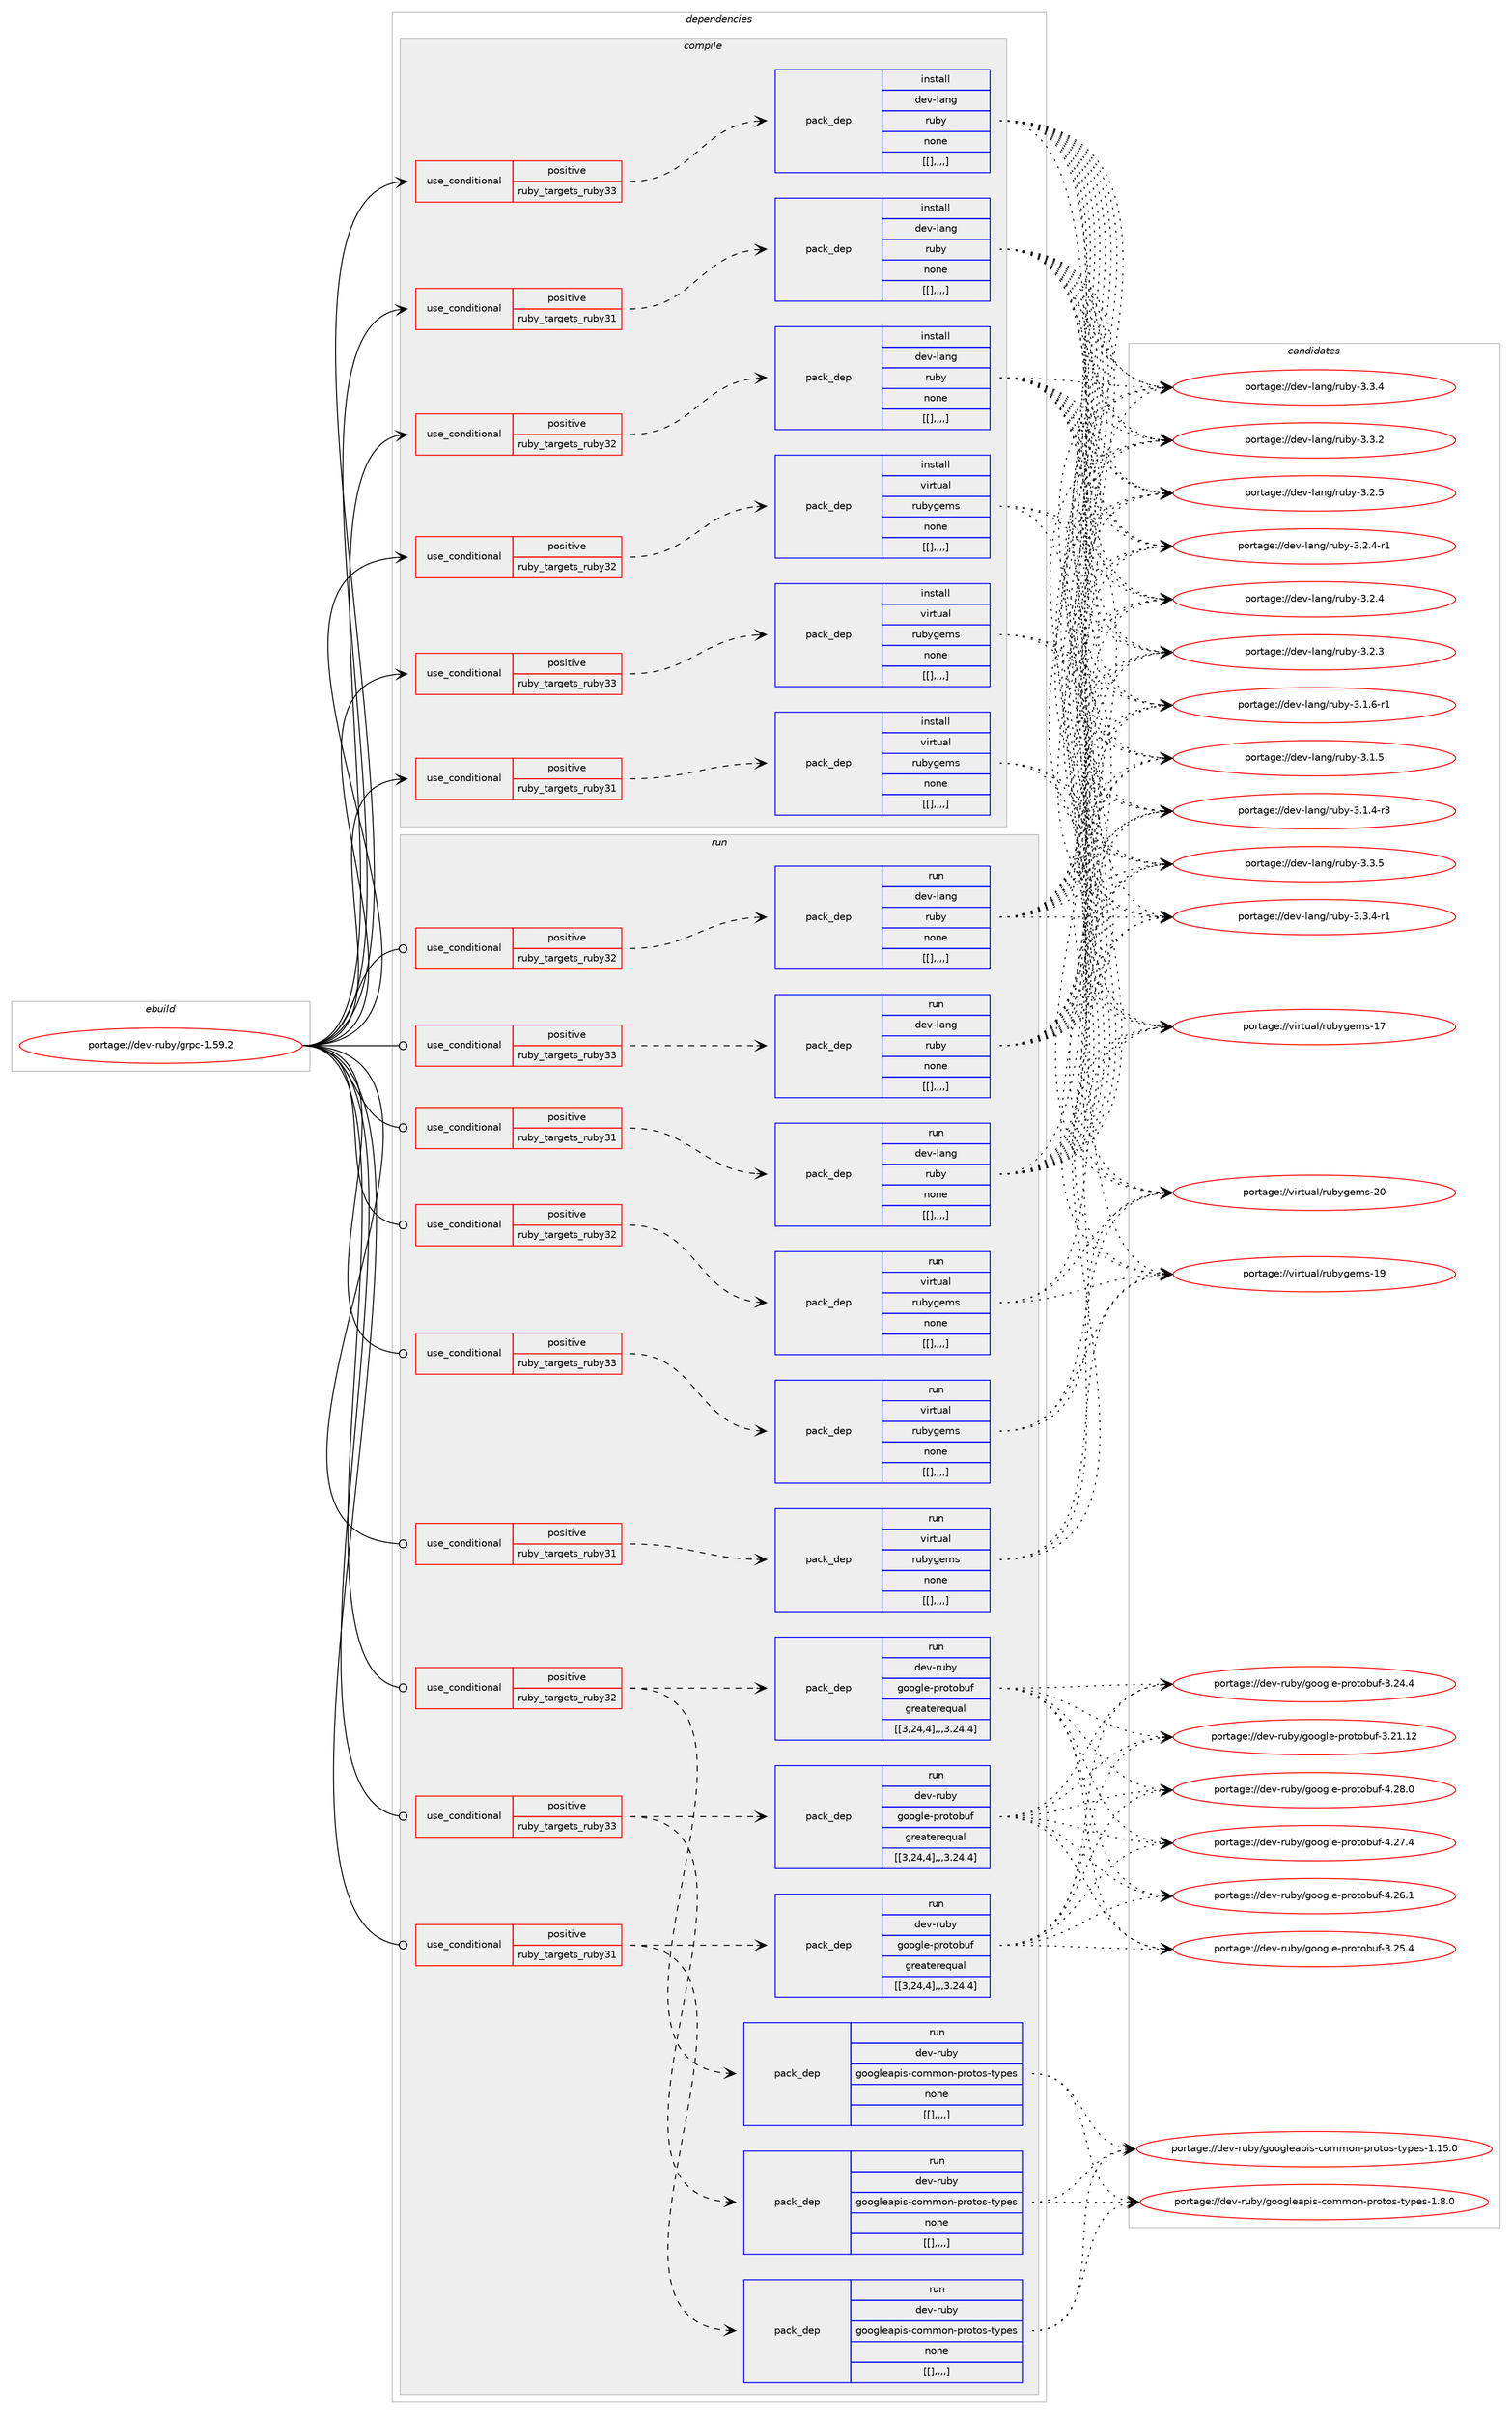 digraph prolog {

# *************
# Graph options
# *************

newrank=true;
concentrate=true;
compound=true;
graph [rankdir=LR,fontname=Helvetica,fontsize=10,ranksep=1.5];#, ranksep=2.5, nodesep=0.2];
edge  [arrowhead=vee];
node  [fontname=Helvetica,fontsize=10];

# **********
# The ebuild
# **********

subgraph cluster_leftcol {
color=gray;
label=<<i>ebuild</i>>;
id [label="portage://dev-ruby/grpc-1.59.2", color=red, width=4, href="../dev-ruby/grpc-1.59.2.svg"];
}

# ****************
# The dependencies
# ****************

subgraph cluster_midcol {
color=gray;
label=<<i>dependencies</i>>;
subgraph cluster_compile {
fillcolor="#eeeeee";
style=filled;
label=<<i>compile</i>>;
subgraph cond49666 {
dependency187844 [label=<<TABLE BORDER="0" CELLBORDER="1" CELLSPACING="0" CELLPADDING="4"><TR><TD ROWSPAN="3" CELLPADDING="10">use_conditional</TD></TR><TR><TD>positive</TD></TR><TR><TD>ruby_targets_ruby31</TD></TR></TABLE>>, shape=none, color=red];
subgraph pack136856 {
dependency187845 [label=<<TABLE BORDER="0" CELLBORDER="1" CELLSPACING="0" CELLPADDING="4" WIDTH="220"><TR><TD ROWSPAN="6" CELLPADDING="30">pack_dep</TD></TR><TR><TD WIDTH="110">install</TD></TR><TR><TD>dev-lang</TD></TR><TR><TD>ruby</TD></TR><TR><TD>none</TD></TR><TR><TD>[[],,,,]</TD></TR></TABLE>>, shape=none, color=blue];
}
dependency187844:e -> dependency187845:w [weight=20,style="dashed",arrowhead="vee"];
}
id:e -> dependency187844:w [weight=20,style="solid",arrowhead="vee"];
subgraph cond49667 {
dependency187846 [label=<<TABLE BORDER="0" CELLBORDER="1" CELLSPACING="0" CELLPADDING="4"><TR><TD ROWSPAN="3" CELLPADDING="10">use_conditional</TD></TR><TR><TD>positive</TD></TR><TR><TD>ruby_targets_ruby31</TD></TR></TABLE>>, shape=none, color=red];
subgraph pack136857 {
dependency187847 [label=<<TABLE BORDER="0" CELLBORDER="1" CELLSPACING="0" CELLPADDING="4" WIDTH="220"><TR><TD ROWSPAN="6" CELLPADDING="30">pack_dep</TD></TR><TR><TD WIDTH="110">install</TD></TR><TR><TD>virtual</TD></TR><TR><TD>rubygems</TD></TR><TR><TD>none</TD></TR><TR><TD>[[],,,,]</TD></TR></TABLE>>, shape=none, color=blue];
}
dependency187846:e -> dependency187847:w [weight=20,style="dashed",arrowhead="vee"];
}
id:e -> dependency187846:w [weight=20,style="solid",arrowhead="vee"];
subgraph cond49668 {
dependency187848 [label=<<TABLE BORDER="0" CELLBORDER="1" CELLSPACING="0" CELLPADDING="4"><TR><TD ROWSPAN="3" CELLPADDING="10">use_conditional</TD></TR><TR><TD>positive</TD></TR><TR><TD>ruby_targets_ruby32</TD></TR></TABLE>>, shape=none, color=red];
subgraph pack136858 {
dependency187849 [label=<<TABLE BORDER="0" CELLBORDER="1" CELLSPACING="0" CELLPADDING="4" WIDTH="220"><TR><TD ROWSPAN="6" CELLPADDING="30">pack_dep</TD></TR><TR><TD WIDTH="110">install</TD></TR><TR><TD>dev-lang</TD></TR><TR><TD>ruby</TD></TR><TR><TD>none</TD></TR><TR><TD>[[],,,,]</TD></TR></TABLE>>, shape=none, color=blue];
}
dependency187848:e -> dependency187849:w [weight=20,style="dashed",arrowhead="vee"];
}
id:e -> dependency187848:w [weight=20,style="solid",arrowhead="vee"];
subgraph cond49669 {
dependency187850 [label=<<TABLE BORDER="0" CELLBORDER="1" CELLSPACING="0" CELLPADDING="4"><TR><TD ROWSPAN="3" CELLPADDING="10">use_conditional</TD></TR><TR><TD>positive</TD></TR><TR><TD>ruby_targets_ruby32</TD></TR></TABLE>>, shape=none, color=red];
subgraph pack136859 {
dependency187851 [label=<<TABLE BORDER="0" CELLBORDER="1" CELLSPACING="0" CELLPADDING="4" WIDTH="220"><TR><TD ROWSPAN="6" CELLPADDING="30">pack_dep</TD></TR><TR><TD WIDTH="110">install</TD></TR><TR><TD>virtual</TD></TR><TR><TD>rubygems</TD></TR><TR><TD>none</TD></TR><TR><TD>[[],,,,]</TD></TR></TABLE>>, shape=none, color=blue];
}
dependency187850:e -> dependency187851:w [weight=20,style="dashed",arrowhead="vee"];
}
id:e -> dependency187850:w [weight=20,style="solid",arrowhead="vee"];
subgraph cond49670 {
dependency187852 [label=<<TABLE BORDER="0" CELLBORDER="1" CELLSPACING="0" CELLPADDING="4"><TR><TD ROWSPAN="3" CELLPADDING="10">use_conditional</TD></TR><TR><TD>positive</TD></TR><TR><TD>ruby_targets_ruby33</TD></TR></TABLE>>, shape=none, color=red];
subgraph pack136860 {
dependency187853 [label=<<TABLE BORDER="0" CELLBORDER="1" CELLSPACING="0" CELLPADDING="4" WIDTH="220"><TR><TD ROWSPAN="6" CELLPADDING="30">pack_dep</TD></TR><TR><TD WIDTH="110">install</TD></TR><TR><TD>dev-lang</TD></TR><TR><TD>ruby</TD></TR><TR><TD>none</TD></TR><TR><TD>[[],,,,]</TD></TR></TABLE>>, shape=none, color=blue];
}
dependency187852:e -> dependency187853:w [weight=20,style="dashed",arrowhead="vee"];
}
id:e -> dependency187852:w [weight=20,style="solid",arrowhead="vee"];
subgraph cond49671 {
dependency187854 [label=<<TABLE BORDER="0" CELLBORDER="1" CELLSPACING="0" CELLPADDING="4"><TR><TD ROWSPAN="3" CELLPADDING="10">use_conditional</TD></TR><TR><TD>positive</TD></TR><TR><TD>ruby_targets_ruby33</TD></TR></TABLE>>, shape=none, color=red];
subgraph pack136861 {
dependency187855 [label=<<TABLE BORDER="0" CELLBORDER="1" CELLSPACING="0" CELLPADDING="4" WIDTH="220"><TR><TD ROWSPAN="6" CELLPADDING="30">pack_dep</TD></TR><TR><TD WIDTH="110">install</TD></TR><TR><TD>virtual</TD></TR><TR><TD>rubygems</TD></TR><TR><TD>none</TD></TR><TR><TD>[[],,,,]</TD></TR></TABLE>>, shape=none, color=blue];
}
dependency187854:e -> dependency187855:w [weight=20,style="dashed",arrowhead="vee"];
}
id:e -> dependency187854:w [weight=20,style="solid",arrowhead="vee"];
}
subgraph cluster_compileandrun {
fillcolor="#eeeeee";
style=filled;
label=<<i>compile and run</i>>;
}
subgraph cluster_run {
fillcolor="#eeeeee";
style=filled;
label=<<i>run</i>>;
subgraph cond49672 {
dependency187856 [label=<<TABLE BORDER="0" CELLBORDER="1" CELLSPACING="0" CELLPADDING="4"><TR><TD ROWSPAN="3" CELLPADDING="10">use_conditional</TD></TR><TR><TD>positive</TD></TR><TR><TD>ruby_targets_ruby31</TD></TR></TABLE>>, shape=none, color=red];
subgraph pack136862 {
dependency187857 [label=<<TABLE BORDER="0" CELLBORDER="1" CELLSPACING="0" CELLPADDING="4" WIDTH="220"><TR><TD ROWSPAN="6" CELLPADDING="30">pack_dep</TD></TR><TR><TD WIDTH="110">run</TD></TR><TR><TD>dev-lang</TD></TR><TR><TD>ruby</TD></TR><TR><TD>none</TD></TR><TR><TD>[[],,,,]</TD></TR></TABLE>>, shape=none, color=blue];
}
dependency187856:e -> dependency187857:w [weight=20,style="dashed",arrowhead="vee"];
}
id:e -> dependency187856:w [weight=20,style="solid",arrowhead="odot"];
subgraph cond49673 {
dependency187858 [label=<<TABLE BORDER="0" CELLBORDER="1" CELLSPACING="0" CELLPADDING="4"><TR><TD ROWSPAN="3" CELLPADDING="10">use_conditional</TD></TR><TR><TD>positive</TD></TR><TR><TD>ruby_targets_ruby31</TD></TR></TABLE>>, shape=none, color=red];
subgraph pack136863 {
dependency187859 [label=<<TABLE BORDER="0" CELLBORDER="1" CELLSPACING="0" CELLPADDING="4" WIDTH="220"><TR><TD ROWSPAN="6" CELLPADDING="30">pack_dep</TD></TR><TR><TD WIDTH="110">run</TD></TR><TR><TD>dev-ruby</TD></TR><TR><TD>googleapis-common-protos-types</TD></TR><TR><TD>none</TD></TR><TR><TD>[[],,,,]</TD></TR></TABLE>>, shape=none, color=blue];
}
dependency187858:e -> dependency187859:w [weight=20,style="dashed",arrowhead="vee"];
subgraph pack136864 {
dependency187860 [label=<<TABLE BORDER="0" CELLBORDER="1" CELLSPACING="0" CELLPADDING="4" WIDTH="220"><TR><TD ROWSPAN="6" CELLPADDING="30">pack_dep</TD></TR><TR><TD WIDTH="110">run</TD></TR><TR><TD>dev-ruby</TD></TR><TR><TD>google-protobuf</TD></TR><TR><TD>greaterequal</TD></TR><TR><TD>[[3,24,4],,,3.24.4]</TD></TR></TABLE>>, shape=none, color=blue];
}
dependency187858:e -> dependency187860:w [weight=20,style="dashed",arrowhead="vee"];
}
id:e -> dependency187858:w [weight=20,style="solid",arrowhead="odot"];
subgraph cond49674 {
dependency187861 [label=<<TABLE BORDER="0" CELLBORDER="1" CELLSPACING="0" CELLPADDING="4"><TR><TD ROWSPAN="3" CELLPADDING="10">use_conditional</TD></TR><TR><TD>positive</TD></TR><TR><TD>ruby_targets_ruby31</TD></TR></TABLE>>, shape=none, color=red];
subgraph pack136865 {
dependency187862 [label=<<TABLE BORDER="0" CELLBORDER="1" CELLSPACING="0" CELLPADDING="4" WIDTH="220"><TR><TD ROWSPAN="6" CELLPADDING="30">pack_dep</TD></TR><TR><TD WIDTH="110">run</TD></TR><TR><TD>virtual</TD></TR><TR><TD>rubygems</TD></TR><TR><TD>none</TD></TR><TR><TD>[[],,,,]</TD></TR></TABLE>>, shape=none, color=blue];
}
dependency187861:e -> dependency187862:w [weight=20,style="dashed",arrowhead="vee"];
}
id:e -> dependency187861:w [weight=20,style="solid",arrowhead="odot"];
subgraph cond49675 {
dependency187863 [label=<<TABLE BORDER="0" CELLBORDER="1" CELLSPACING="0" CELLPADDING="4"><TR><TD ROWSPAN="3" CELLPADDING="10">use_conditional</TD></TR><TR><TD>positive</TD></TR><TR><TD>ruby_targets_ruby32</TD></TR></TABLE>>, shape=none, color=red];
subgraph pack136866 {
dependency187864 [label=<<TABLE BORDER="0" CELLBORDER="1" CELLSPACING="0" CELLPADDING="4" WIDTH="220"><TR><TD ROWSPAN="6" CELLPADDING="30">pack_dep</TD></TR><TR><TD WIDTH="110">run</TD></TR><TR><TD>dev-lang</TD></TR><TR><TD>ruby</TD></TR><TR><TD>none</TD></TR><TR><TD>[[],,,,]</TD></TR></TABLE>>, shape=none, color=blue];
}
dependency187863:e -> dependency187864:w [weight=20,style="dashed",arrowhead="vee"];
}
id:e -> dependency187863:w [weight=20,style="solid",arrowhead="odot"];
subgraph cond49676 {
dependency187865 [label=<<TABLE BORDER="0" CELLBORDER="1" CELLSPACING="0" CELLPADDING="4"><TR><TD ROWSPAN="3" CELLPADDING="10">use_conditional</TD></TR><TR><TD>positive</TD></TR><TR><TD>ruby_targets_ruby32</TD></TR></TABLE>>, shape=none, color=red];
subgraph pack136867 {
dependency187866 [label=<<TABLE BORDER="0" CELLBORDER="1" CELLSPACING="0" CELLPADDING="4" WIDTH="220"><TR><TD ROWSPAN="6" CELLPADDING="30">pack_dep</TD></TR><TR><TD WIDTH="110">run</TD></TR><TR><TD>dev-ruby</TD></TR><TR><TD>googleapis-common-protos-types</TD></TR><TR><TD>none</TD></TR><TR><TD>[[],,,,]</TD></TR></TABLE>>, shape=none, color=blue];
}
dependency187865:e -> dependency187866:w [weight=20,style="dashed",arrowhead="vee"];
subgraph pack136868 {
dependency187867 [label=<<TABLE BORDER="0" CELLBORDER="1" CELLSPACING="0" CELLPADDING="4" WIDTH="220"><TR><TD ROWSPAN="6" CELLPADDING="30">pack_dep</TD></TR><TR><TD WIDTH="110">run</TD></TR><TR><TD>dev-ruby</TD></TR><TR><TD>google-protobuf</TD></TR><TR><TD>greaterequal</TD></TR><TR><TD>[[3,24,4],,,3.24.4]</TD></TR></TABLE>>, shape=none, color=blue];
}
dependency187865:e -> dependency187867:w [weight=20,style="dashed",arrowhead="vee"];
}
id:e -> dependency187865:w [weight=20,style="solid",arrowhead="odot"];
subgraph cond49677 {
dependency187868 [label=<<TABLE BORDER="0" CELLBORDER="1" CELLSPACING="0" CELLPADDING="4"><TR><TD ROWSPAN="3" CELLPADDING="10">use_conditional</TD></TR><TR><TD>positive</TD></TR><TR><TD>ruby_targets_ruby32</TD></TR></TABLE>>, shape=none, color=red];
subgraph pack136869 {
dependency187869 [label=<<TABLE BORDER="0" CELLBORDER="1" CELLSPACING="0" CELLPADDING="4" WIDTH="220"><TR><TD ROWSPAN="6" CELLPADDING="30">pack_dep</TD></TR><TR><TD WIDTH="110">run</TD></TR><TR><TD>virtual</TD></TR><TR><TD>rubygems</TD></TR><TR><TD>none</TD></TR><TR><TD>[[],,,,]</TD></TR></TABLE>>, shape=none, color=blue];
}
dependency187868:e -> dependency187869:w [weight=20,style="dashed",arrowhead="vee"];
}
id:e -> dependency187868:w [weight=20,style="solid",arrowhead="odot"];
subgraph cond49678 {
dependency187870 [label=<<TABLE BORDER="0" CELLBORDER="1" CELLSPACING="0" CELLPADDING="4"><TR><TD ROWSPAN="3" CELLPADDING="10">use_conditional</TD></TR><TR><TD>positive</TD></TR><TR><TD>ruby_targets_ruby33</TD></TR></TABLE>>, shape=none, color=red];
subgraph pack136870 {
dependency187871 [label=<<TABLE BORDER="0" CELLBORDER="1" CELLSPACING="0" CELLPADDING="4" WIDTH="220"><TR><TD ROWSPAN="6" CELLPADDING="30">pack_dep</TD></TR><TR><TD WIDTH="110">run</TD></TR><TR><TD>dev-lang</TD></TR><TR><TD>ruby</TD></TR><TR><TD>none</TD></TR><TR><TD>[[],,,,]</TD></TR></TABLE>>, shape=none, color=blue];
}
dependency187870:e -> dependency187871:w [weight=20,style="dashed",arrowhead="vee"];
}
id:e -> dependency187870:w [weight=20,style="solid",arrowhead="odot"];
subgraph cond49679 {
dependency187872 [label=<<TABLE BORDER="0" CELLBORDER="1" CELLSPACING="0" CELLPADDING="4"><TR><TD ROWSPAN="3" CELLPADDING="10">use_conditional</TD></TR><TR><TD>positive</TD></TR><TR><TD>ruby_targets_ruby33</TD></TR></TABLE>>, shape=none, color=red];
subgraph pack136871 {
dependency187873 [label=<<TABLE BORDER="0" CELLBORDER="1" CELLSPACING="0" CELLPADDING="4" WIDTH="220"><TR><TD ROWSPAN="6" CELLPADDING="30">pack_dep</TD></TR><TR><TD WIDTH="110">run</TD></TR><TR><TD>dev-ruby</TD></TR><TR><TD>googleapis-common-protos-types</TD></TR><TR><TD>none</TD></TR><TR><TD>[[],,,,]</TD></TR></TABLE>>, shape=none, color=blue];
}
dependency187872:e -> dependency187873:w [weight=20,style="dashed",arrowhead="vee"];
subgraph pack136872 {
dependency187874 [label=<<TABLE BORDER="0" CELLBORDER="1" CELLSPACING="0" CELLPADDING="4" WIDTH="220"><TR><TD ROWSPAN="6" CELLPADDING="30">pack_dep</TD></TR><TR><TD WIDTH="110">run</TD></TR><TR><TD>dev-ruby</TD></TR><TR><TD>google-protobuf</TD></TR><TR><TD>greaterequal</TD></TR><TR><TD>[[3,24,4],,,3.24.4]</TD></TR></TABLE>>, shape=none, color=blue];
}
dependency187872:e -> dependency187874:w [weight=20,style="dashed",arrowhead="vee"];
}
id:e -> dependency187872:w [weight=20,style="solid",arrowhead="odot"];
subgraph cond49680 {
dependency187875 [label=<<TABLE BORDER="0" CELLBORDER="1" CELLSPACING="0" CELLPADDING="4"><TR><TD ROWSPAN="3" CELLPADDING="10">use_conditional</TD></TR><TR><TD>positive</TD></TR><TR><TD>ruby_targets_ruby33</TD></TR></TABLE>>, shape=none, color=red];
subgraph pack136873 {
dependency187876 [label=<<TABLE BORDER="0" CELLBORDER="1" CELLSPACING="0" CELLPADDING="4" WIDTH="220"><TR><TD ROWSPAN="6" CELLPADDING="30">pack_dep</TD></TR><TR><TD WIDTH="110">run</TD></TR><TR><TD>virtual</TD></TR><TR><TD>rubygems</TD></TR><TR><TD>none</TD></TR><TR><TD>[[],,,,]</TD></TR></TABLE>>, shape=none, color=blue];
}
dependency187875:e -> dependency187876:w [weight=20,style="dashed",arrowhead="vee"];
}
id:e -> dependency187875:w [weight=20,style="solid",arrowhead="odot"];
}
}

# **************
# The candidates
# **************

subgraph cluster_choices {
rank=same;
color=gray;
label=<<i>candidates</i>>;

subgraph choice136856 {
color=black;
nodesep=1;
choice10010111845108971101034711411798121455146514653 [label="portage://dev-lang/ruby-3.3.5", color=red, width=4,href="../dev-lang/ruby-3.3.5.svg"];
choice100101118451089711010347114117981214551465146524511449 [label="portage://dev-lang/ruby-3.3.4-r1", color=red, width=4,href="../dev-lang/ruby-3.3.4-r1.svg"];
choice10010111845108971101034711411798121455146514652 [label="portage://dev-lang/ruby-3.3.4", color=red, width=4,href="../dev-lang/ruby-3.3.4.svg"];
choice10010111845108971101034711411798121455146514650 [label="portage://dev-lang/ruby-3.3.2", color=red, width=4,href="../dev-lang/ruby-3.3.2.svg"];
choice10010111845108971101034711411798121455146504653 [label="portage://dev-lang/ruby-3.2.5", color=red, width=4,href="../dev-lang/ruby-3.2.5.svg"];
choice100101118451089711010347114117981214551465046524511449 [label="portage://dev-lang/ruby-3.2.4-r1", color=red, width=4,href="../dev-lang/ruby-3.2.4-r1.svg"];
choice10010111845108971101034711411798121455146504652 [label="portage://dev-lang/ruby-3.2.4", color=red, width=4,href="../dev-lang/ruby-3.2.4.svg"];
choice10010111845108971101034711411798121455146504651 [label="portage://dev-lang/ruby-3.2.3", color=red, width=4,href="../dev-lang/ruby-3.2.3.svg"];
choice100101118451089711010347114117981214551464946544511449 [label="portage://dev-lang/ruby-3.1.6-r1", color=red, width=4,href="../dev-lang/ruby-3.1.6-r1.svg"];
choice10010111845108971101034711411798121455146494653 [label="portage://dev-lang/ruby-3.1.5", color=red, width=4,href="../dev-lang/ruby-3.1.5.svg"];
choice100101118451089711010347114117981214551464946524511451 [label="portage://dev-lang/ruby-3.1.4-r3", color=red, width=4,href="../dev-lang/ruby-3.1.4-r3.svg"];
dependency187845:e -> choice10010111845108971101034711411798121455146514653:w [style=dotted,weight="100"];
dependency187845:e -> choice100101118451089711010347114117981214551465146524511449:w [style=dotted,weight="100"];
dependency187845:e -> choice10010111845108971101034711411798121455146514652:w [style=dotted,weight="100"];
dependency187845:e -> choice10010111845108971101034711411798121455146514650:w [style=dotted,weight="100"];
dependency187845:e -> choice10010111845108971101034711411798121455146504653:w [style=dotted,weight="100"];
dependency187845:e -> choice100101118451089711010347114117981214551465046524511449:w [style=dotted,weight="100"];
dependency187845:e -> choice10010111845108971101034711411798121455146504652:w [style=dotted,weight="100"];
dependency187845:e -> choice10010111845108971101034711411798121455146504651:w [style=dotted,weight="100"];
dependency187845:e -> choice100101118451089711010347114117981214551464946544511449:w [style=dotted,weight="100"];
dependency187845:e -> choice10010111845108971101034711411798121455146494653:w [style=dotted,weight="100"];
dependency187845:e -> choice100101118451089711010347114117981214551464946524511451:w [style=dotted,weight="100"];
}
subgraph choice136857 {
color=black;
nodesep=1;
choice118105114116117971084711411798121103101109115455048 [label="portage://virtual/rubygems-20", color=red, width=4,href="../virtual/rubygems-20.svg"];
choice118105114116117971084711411798121103101109115454957 [label="portage://virtual/rubygems-19", color=red, width=4,href="../virtual/rubygems-19.svg"];
choice118105114116117971084711411798121103101109115454955 [label="portage://virtual/rubygems-17", color=red, width=4,href="../virtual/rubygems-17.svg"];
dependency187847:e -> choice118105114116117971084711411798121103101109115455048:w [style=dotted,weight="100"];
dependency187847:e -> choice118105114116117971084711411798121103101109115454957:w [style=dotted,weight="100"];
dependency187847:e -> choice118105114116117971084711411798121103101109115454955:w [style=dotted,weight="100"];
}
subgraph choice136858 {
color=black;
nodesep=1;
choice10010111845108971101034711411798121455146514653 [label="portage://dev-lang/ruby-3.3.5", color=red, width=4,href="../dev-lang/ruby-3.3.5.svg"];
choice100101118451089711010347114117981214551465146524511449 [label="portage://dev-lang/ruby-3.3.4-r1", color=red, width=4,href="../dev-lang/ruby-3.3.4-r1.svg"];
choice10010111845108971101034711411798121455146514652 [label="portage://dev-lang/ruby-3.3.4", color=red, width=4,href="../dev-lang/ruby-3.3.4.svg"];
choice10010111845108971101034711411798121455146514650 [label="portage://dev-lang/ruby-3.3.2", color=red, width=4,href="../dev-lang/ruby-3.3.2.svg"];
choice10010111845108971101034711411798121455146504653 [label="portage://dev-lang/ruby-3.2.5", color=red, width=4,href="../dev-lang/ruby-3.2.5.svg"];
choice100101118451089711010347114117981214551465046524511449 [label="portage://dev-lang/ruby-3.2.4-r1", color=red, width=4,href="../dev-lang/ruby-3.2.4-r1.svg"];
choice10010111845108971101034711411798121455146504652 [label="portage://dev-lang/ruby-3.2.4", color=red, width=4,href="../dev-lang/ruby-3.2.4.svg"];
choice10010111845108971101034711411798121455146504651 [label="portage://dev-lang/ruby-3.2.3", color=red, width=4,href="../dev-lang/ruby-3.2.3.svg"];
choice100101118451089711010347114117981214551464946544511449 [label="portage://dev-lang/ruby-3.1.6-r1", color=red, width=4,href="../dev-lang/ruby-3.1.6-r1.svg"];
choice10010111845108971101034711411798121455146494653 [label="portage://dev-lang/ruby-3.1.5", color=red, width=4,href="../dev-lang/ruby-3.1.5.svg"];
choice100101118451089711010347114117981214551464946524511451 [label="portage://dev-lang/ruby-3.1.4-r3", color=red, width=4,href="../dev-lang/ruby-3.1.4-r3.svg"];
dependency187849:e -> choice10010111845108971101034711411798121455146514653:w [style=dotted,weight="100"];
dependency187849:e -> choice100101118451089711010347114117981214551465146524511449:w [style=dotted,weight="100"];
dependency187849:e -> choice10010111845108971101034711411798121455146514652:w [style=dotted,weight="100"];
dependency187849:e -> choice10010111845108971101034711411798121455146514650:w [style=dotted,weight="100"];
dependency187849:e -> choice10010111845108971101034711411798121455146504653:w [style=dotted,weight="100"];
dependency187849:e -> choice100101118451089711010347114117981214551465046524511449:w [style=dotted,weight="100"];
dependency187849:e -> choice10010111845108971101034711411798121455146504652:w [style=dotted,weight="100"];
dependency187849:e -> choice10010111845108971101034711411798121455146504651:w [style=dotted,weight="100"];
dependency187849:e -> choice100101118451089711010347114117981214551464946544511449:w [style=dotted,weight="100"];
dependency187849:e -> choice10010111845108971101034711411798121455146494653:w [style=dotted,weight="100"];
dependency187849:e -> choice100101118451089711010347114117981214551464946524511451:w [style=dotted,weight="100"];
}
subgraph choice136859 {
color=black;
nodesep=1;
choice118105114116117971084711411798121103101109115455048 [label="portage://virtual/rubygems-20", color=red, width=4,href="../virtual/rubygems-20.svg"];
choice118105114116117971084711411798121103101109115454957 [label="portage://virtual/rubygems-19", color=red, width=4,href="../virtual/rubygems-19.svg"];
choice118105114116117971084711411798121103101109115454955 [label="portage://virtual/rubygems-17", color=red, width=4,href="../virtual/rubygems-17.svg"];
dependency187851:e -> choice118105114116117971084711411798121103101109115455048:w [style=dotted,weight="100"];
dependency187851:e -> choice118105114116117971084711411798121103101109115454957:w [style=dotted,weight="100"];
dependency187851:e -> choice118105114116117971084711411798121103101109115454955:w [style=dotted,weight="100"];
}
subgraph choice136860 {
color=black;
nodesep=1;
choice10010111845108971101034711411798121455146514653 [label="portage://dev-lang/ruby-3.3.5", color=red, width=4,href="../dev-lang/ruby-3.3.5.svg"];
choice100101118451089711010347114117981214551465146524511449 [label="portage://dev-lang/ruby-3.3.4-r1", color=red, width=4,href="../dev-lang/ruby-3.3.4-r1.svg"];
choice10010111845108971101034711411798121455146514652 [label="portage://dev-lang/ruby-3.3.4", color=red, width=4,href="../dev-lang/ruby-3.3.4.svg"];
choice10010111845108971101034711411798121455146514650 [label="portage://dev-lang/ruby-3.3.2", color=red, width=4,href="../dev-lang/ruby-3.3.2.svg"];
choice10010111845108971101034711411798121455146504653 [label="portage://dev-lang/ruby-3.2.5", color=red, width=4,href="../dev-lang/ruby-3.2.5.svg"];
choice100101118451089711010347114117981214551465046524511449 [label="portage://dev-lang/ruby-3.2.4-r1", color=red, width=4,href="../dev-lang/ruby-3.2.4-r1.svg"];
choice10010111845108971101034711411798121455146504652 [label="portage://dev-lang/ruby-3.2.4", color=red, width=4,href="../dev-lang/ruby-3.2.4.svg"];
choice10010111845108971101034711411798121455146504651 [label="portage://dev-lang/ruby-3.2.3", color=red, width=4,href="../dev-lang/ruby-3.2.3.svg"];
choice100101118451089711010347114117981214551464946544511449 [label="portage://dev-lang/ruby-3.1.6-r1", color=red, width=4,href="../dev-lang/ruby-3.1.6-r1.svg"];
choice10010111845108971101034711411798121455146494653 [label="portage://dev-lang/ruby-3.1.5", color=red, width=4,href="../dev-lang/ruby-3.1.5.svg"];
choice100101118451089711010347114117981214551464946524511451 [label="portage://dev-lang/ruby-3.1.4-r3", color=red, width=4,href="../dev-lang/ruby-3.1.4-r3.svg"];
dependency187853:e -> choice10010111845108971101034711411798121455146514653:w [style=dotted,weight="100"];
dependency187853:e -> choice100101118451089711010347114117981214551465146524511449:w [style=dotted,weight="100"];
dependency187853:e -> choice10010111845108971101034711411798121455146514652:w [style=dotted,weight="100"];
dependency187853:e -> choice10010111845108971101034711411798121455146514650:w [style=dotted,weight="100"];
dependency187853:e -> choice10010111845108971101034711411798121455146504653:w [style=dotted,weight="100"];
dependency187853:e -> choice100101118451089711010347114117981214551465046524511449:w [style=dotted,weight="100"];
dependency187853:e -> choice10010111845108971101034711411798121455146504652:w [style=dotted,weight="100"];
dependency187853:e -> choice10010111845108971101034711411798121455146504651:w [style=dotted,weight="100"];
dependency187853:e -> choice100101118451089711010347114117981214551464946544511449:w [style=dotted,weight="100"];
dependency187853:e -> choice10010111845108971101034711411798121455146494653:w [style=dotted,weight="100"];
dependency187853:e -> choice100101118451089711010347114117981214551464946524511451:w [style=dotted,weight="100"];
}
subgraph choice136861 {
color=black;
nodesep=1;
choice118105114116117971084711411798121103101109115455048 [label="portage://virtual/rubygems-20", color=red, width=4,href="../virtual/rubygems-20.svg"];
choice118105114116117971084711411798121103101109115454957 [label="portage://virtual/rubygems-19", color=red, width=4,href="../virtual/rubygems-19.svg"];
choice118105114116117971084711411798121103101109115454955 [label="portage://virtual/rubygems-17", color=red, width=4,href="../virtual/rubygems-17.svg"];
dependency187855:e -> choice118105114116117971084711411798121103101109115455048:w [style=dotted,weight="100"];
dependency187855:e -> choice118105114116117971084711411798121103101109115454957:w [style=dotted,weight="100"];
dependency187855:e -> choice118105114116117971084711411798121103101109115454955:w [style=dotted,weight="100"];
}
subgraph choice136862 {
color=black;
nodesep=1;
choice10010111845108971101034711411798121455146514653 [label="portage://dev-lang/ruby-3.3.5", color=red, width=4,href="../dev-lang/ruby-3.3.5.svg"];
choice100101118451089711010347114117981214551465146524511449 [label="portage://dev-lang/ruby-3.3.4-r1", color=red, width=4,href="../dev-lang/ruby-3.3.4-r1.svg"];
choice10010111845108971101034711411798121455146514652 [label="portage://dev-lang/ruby-3.3.4", color=red, width=4,href="../dev-lang/ruby-3.3.4.svg"];
choice10010111845108971101034711411798121455146514650 [label="portage://dev-lang/ruby-3.3.2", color=red, width=4,href="../dev-lang/ruby-3.3.2.svg"];
choice10010111845108971101034711411798121455146504653 [label="portage://dev-lang/ruby-3.2.5", color=red, width=4,href="../dev-lang/ruby-3.2.5.svg"];
choice100101118451089711010347114117981214551465046524511449 [label="portage://dev-lang/ruby-3.2.4-r1", color=red, width=4,href="../dev-lang/ruby-3.2.4-r1.svg"];
choice10010111845108971101034711411798121455146504652 [label="portage://dev-lang/ruby-3.2.4", color=red, width=4,href="../dev-lang/ruby-3.2.4.svg"];
choice10010111845108971101034711411798121455146504651 [label="portage://dev-lang/ruby-3.2.3", color=red, width=4,href="../dev-lang/ruby-3.2.3.svg"];
choice100101118451089711010347114117981214551464946544511449 [label="portage://dev-lang/ruby-3.1.6-r1", color=red, width=4,href="../dev-lang/ruby-3.1.6-r1.svg"];
choice10010111845108971101034711411798121455146494653 [label="portage://dev-lang/ruby-3.1.5", color=red, width=4,href="../dev-lang/ruby-3.1.5.svg"];
choice100101118451089711010347114117981214551464946524511451 [label="portage://dev-lang/ruby-3.1.4-r3", color=red, width=4,href="../dev-lang/ruby-3.1.4-r3.svg"];
dependency187857:e -> choice10010111845108971101034711411798121455146514653:w [style=dotted,weight="100"];
dependency187857:e -> choice100101118451089711010347114117981214551465146524511449:w [style=dotted,weight="100"];
dependency187857:e -> choice10010111845108971101034711411798121455146514652:w [style=dotted,weight="100"];
dependency187857:e -> choice10010111845108971101034711411798121455146514650:w [style=dotted,weight="100"];
dependency187857:e -> choice10010111845108971101034711411798121455146504653:w [style=dotted,weight="100"];
dependency187857:e -> choice100101118451089711010347114117981214551465046524511449:w [style=dotted,weight="100"];
dependency187857:e -> choice10010111845108971101034711411798121455146504652:w [style=dotted,weight="100"];
dependency187857:e -> choice10010111845108971101034711411798121455146504651:w [style=dotted,weight="100"];
dependency187857:e -> choice100101118451089711010347114117981214551464946544511449:w [style=dotted,weight="100"];
dependency187857:e -> choice10010111845108971101034711411798121455146494653:w [style=dotted,weight="100"];
dependency187857:e -> choice100101118451089711010347114117981214551464946524511451:w [style=dotted,weight="100"];
}
subgraph choice136863 {
color=black;
nodesep=1;
choice100101118451141179812147103111111103108101971121051154599111109109111110451121141111161111154511612111210111545494649534648 [label="portage://dev-ruby/googleapis-common-protos-types-1.15.0", color=red, width=4,href="../dev-ruby/googleapis-common-protos-types-1.15.0.svg"];
choice1001011184511411798121471031111111031081019711210511545991111091091111104511211411111611111545116121112101115454946564648 [label="portage://dev-ruby/googleapis-common-protos-types-1.8.0", color=red, width=4,href="../dev-ruby/googleapis-common-protos-types-1.8.0.svg"];
dependency187859:e -> choice100101118451141179812147103111111103108101971121051154599111109109111110451121141111161111154511612111210111545494649534648:w [style=dotted,weight="100"];
dependency187859:e -> choice1001011184511411798121471031111111031081019711210511545991111091091111104511211411111611111545116121112101115454946564648:w [style=dotted,weight="100"];
}
subgraph choice136864 {
color=black;
nodesep=1;
choice100101118451141179812147103111111103108101451121141111161119811710245524650564648 [label="portage://dev-ruby/google-protobuf-4.28.0", color=red, width=4,href="../dev-ruby/google-protobuf-4.28.0.svg"];
choice100101118451141179812147103111111103108101451121141111161119811710245524650554652 [label="portage://dev-ruby/google-protobuf-4.27.4", color=red, width=4,href="../dev-ruby/google-protobuf-4.27.4.svg"];
choice100101118451141179812147103111111103108101451121141111161119811710245524650544649 [label="portage://dev-ruby/google-protobuf-4.26.1", color=red, width=4,href="../dev-ruby/google-protobuf-4.26.1.svg"];
choice100101118451141179812147103111111103108101451121141111161119811710245514650534652 [label="portage://dev-ruby/google-protobuf-3.25.4", color=red, width=4,href="../dev-ruby/google-protobuf-3.25.4.svg"];
choice100101118451141179812147103111111103108101451121141111161119811710245514650524652 [label="portage://dev-ruby/google-protobuf-3.24.4", color=red, width=4,href="../dev-ruby/google-protobuf-3.24.4.svg"];
choice10010111845114117981214710311111110310810145112114111116111981171024551465049464950 [label="portage://dev-ruby/google-protobuf-3.21.12", color=red, width=4,href="../dev-ruby/google-protobuf-3.21.12.svg"];
dependency187860:e -> choice100101118451141179812147103111111103108101451121141111161119811710245524650564648:w [style=dotted,weight="100"];
dependency187860:e -> choice100101118451141179812147103111111103108101451121141111161119811710245524650554652:w [style=dotted,weight="100"];
dependency187860:e -> choice100101118451141179812147103111111103108101451121141111161119811710245524650544649:w [style=dotted,weight="100"];
dependency187860:e -> choice100101118451141179812147103111111103108101451121141111161119811710245514650534652:w [style=dotted,weight="100"];
dependency187860:e -> choice100101118451141179812147103111111103108101451121141111161119811710245514650524652:w [style=dotted,weight="100"];
dependency187860:e -> choice10010111845114117981214710311111110310810145112114111116111981171024551465049464950:w [style=dotted,weight="100"];
}
subgraph choice136865 {
color=black;
nodesep=1;
choice118105114116117971084711411798121103101109115455048 [label="portage://virtual/rubygems-20", color=red, width=4,href="../virtual/rubygems-20.svg"];
choice118105114116117971084711411798121103101109115454957 [label="portage://virtual/rubygems-19", color=red, width=4,href="../virtual/rubygems-19.svg"];
choice118105114116117971084711411798121103101109115454955 [label="portage://virtual/rubygems-17", color=red, width=4,href="../virtual/rubygems-17.svg"];
dependency187862:e -> choice118105114116117971084711411798121103101109115455048:w [style=dotted,weight="100"];
dependency187862:e -> choice118105114116117971084711411798121103101109115454957:w [style=dotted,weight="100"];
dependency187862:e -> choice118105114116117971084711411798121103101109115454955:w [style=dotted,weight="100"];
}
subgraph choice136866 {
color=black;
nodesep=1;
choice10010111845108971101034711411798121455146514653 [label="portage://dev-lang/ruby-3.3.5", color=red, width=4,href="../dev-lang/ruby-3.3.5.svg"];
choice100101118451089711010347114117981214551465146524511449 [label="portage://dev-lang/ruby-3.3.4-r1", color=red, width=4,href="../dev-lang/ruby-3.3.4-r1.svg"];
choice10010111845108971101034711411798121455146514652 [label="portage://dev-lang/ruby-3.3.4", color=red, width=4,href="../dev-lang/ruby-3.3.4.svg"];
choice10010111845108971101034711411798121455146514650 [label="portage://dev-lang/ruby-3.3.2", color=red, width=4,href="../dev-lang/ruby-3.3.2.svg"];
choice10010111845108971101034711411798121455146504653 [label="portage://dev-lang/ruby-3.2.5", color=red, width=4,href="../dev-lang/ruby-3.2.5.svg"];
choice100101118451089711010347114117981214551465046524511449 [label="portage://dev-lang/ruby-3.2.4-r1", color=red, width=4,href="../dev-lang/ruby-3.2.4-r1.svg"];
choice10010111845108971101034711411798121455146504652 [label="portage://dev-lang/ruby-3.2.4", color=red, width=4,href="../dev-lang/ruby-3.2.4.svg"];
choice10010111845108971101034711411798121455146504651 [label="portage://dev-lang/ruby-3.2.3", color=red, width=4,href="../dev-lang/ruby-3.2.3.svg"];
choice100101118451089711010347114117981214551464946544511449 [label="portage://dev-lang/ruby-3.1.6-r1", color=red, width=4,href="../dev-lang/ruby-3.1.6-r1.svg"];
choice10010111845108971101034711411798121455146494653 [label="portage://dev-lang/ruby-3.1.5", color=red, width=4,href="../dev-lang/ruby-3.1.5.svg"];
choice100101118451089711010347114117981214551464946524511451 [label="portage://dev-lang/ruby-3.1.4-r3", color=red, width=4,href="../dev-lang/ruby-3.1.4-r3.svg"];
dependency187864:e -> choice10010111845108971101034711411798121455146514653:w [style=dotted,weight="100"];
dependency187864:e -> choice100101118451089711010347114117981214551465146524511449:w [style=dotted,weight="100"];
dependency187864:e -> choice10010111845108971101034711411798121455146514652:w [style=dotted,weight="100"];
dependency187864:e -> choice10010111845108971101034711411798121455146514650:w [style=dotted,weight="100"];
dependency187864:e -> choice10010111845108971101034711411798121455146504653:w [style=dotted,weight="100"];
dependency187864:e -> choice100101118451089711010347114117981214551465046524511449:w [style=dotted,weight="100"];
dependency187864:e -> choice10010111845108971101034711411798121455146504652:w [style=dotted,weight="100"];
dependency187864:e -> choice10010111845108971101034711411798121455146504651:w [style=dotted,weight="100"];
dependency187864:e -> choice100101118451089711010347114117981214551464946544511449:w [style=dotted,weight="100"];
dependency187864:e -> choice10010111845108971101034711411798121455146494653:w [style=dotted,weight="100"];
dependency187864:e -> choice100101118451089711010347114117981214551464946524511451:w [style=dotted,weight="100"];
}
subgraph choice136867 {
color=black;
nodesep=1;
choice100101118451141179812147103111111103108101971121051154599111109109111110451121141111161111154511612111210111545494649534648 [label="portage://dev-ruby/googleapis-common-protos-types-1.15.0", color=red, width=4,href="../dev-ruby/googleapis-common-protos-types-1.15.0.svg"];
choice1001011184511411798121471031111111031081019711210511545991111091091111104511211411111611111545116121112101115454946564648 [label="portage://dev-ruby/googleapis-common-protos-types-1.8.0", color=red, width=4,href="../dev-ruby/googleapis-common-protos-types-1.8.0.svg"];
dependency187866:e -> choice100101118451141179812147103111111103108101971121051154599111109109111110451121141111161111154511612111210111545494649534648:w [style=dotted,weight="100"];
dependency187866:e -> choice1001011184511411798121471031111111031081019711210511545991111091091111104511211411111611111545116121112101115454946564648:w [style=dotted,weight="100"];
}
subgraph choice136868 {
color=black;
nodesep=1;
choice100101118451141179812147103111111103108101451121141111161119811710245524650564648 [label="portage://dev-ruby/google-protobuf-4.28.0", color=red, width=4,href="../dev-ruby/google-protobuf-4.28.0.svg"];
choice100101118451141179812147103111111103108101451121141111161119811710245524650554652 [label="portage://dev-ruby/google-protobuf-4.27.4", color=red, width=4,href="../dev-ruby/google-protobuf-4.27.4.svg"];
choice100101118451141179812147103111111103108101451121141111161119811710245524650544649 [label="portage://dev-ruby/google-protobuf-4.26.1", color=red, width=4,href="../dev-ruby/google-protobuf-4.26.1.svg"];
choice100101118451141179812147103111111103108101451121141111161119811710245514650534652 [label="portage://dev-ruby/google-protobuf-3.25.4", color=red, width=4,href="../dev-ruby/google-protobuf-3.25.4.svg"];
choice100101118451141179812147103111111103108101451121141111161119811710245514650524652 [label="portage://dev-ruby/google-protobuf-3.24.4", color=red, width=4,href="../dev-ruby/google-protobuf-3.24.4.svg"];
choice10010111845114117981214710311111110310810145112114111116111981171024551465049464950 [label="portage://dev-ruby/google-protobuf-3.21.12", color=red, width=4,href="../dev-ruby/google-protobuf-3.21.12.svg"];
dependency187867:e -> choice100101118451141179812147103111111103108101451121141111161119811710245524650564648:w [style=dotted,weight="100"];
dependency187867:e -> choice100101118451141179812147103111111103108101451121141111161119811710245524650554652:w [style=dotted,weight="100"];
dependency187867:e -> choice100101118451141179812147103111111103108101451121141111161119811710245524650544649:w [style=dotted,weight="100"];
dependency187867:e -> choice100101118451141179812147103111111103108101451121141111161119811710245514650534652:w [style=dotted,weight="100"];
dependency187867:e -> choice100101118451141179812147103111111103108101451121141111161119811710245514650524652:w [style=dotted,weight="100"];
dependency187867:e -> choice10010111845114117981214710311111110310810145112114111116111981171024551465049464950:w [style=dotted,weight="100"];
}
subgraph choice136869 {
color=black;
nodesep=1;
choice118105114116117971084711411798121103101109115455048 [label="portage://virtual/rubygems-20", color=red, width=4,href="../virtual/rubygems-20.svg"];
choice118105114116117971084711411798121103101109115454957 [label="portage://virtual/rubygems-19", color=red, width=4,href="../virtual/rubygems-19.svg"];
choice118105114116117971084711411798121103101109115454955 [label="portage://virtual/rubygems-17", color=red, width=4,href="../virtual/rubygems-17.svg"];
dependency187869:e -> choice118105114116117971084711411798121103101109115455048:w [style=dotted,weight="100"];
dependency187869:e -> choice118105114116117971084711411798121103101109115454957:w [style=dotted,weight="100"];
dependency187869:e -> choice118105114116117971084711411798121103101109115454955:w [style=dotted,weight="100"];
}
subgraph choice136870 {
color=black;
nodesep=1;
choice10010111845108971101034711411798121455146514653 [label="portage://dev-lang/ruby-3.3.5", color=red, width=4,href="../dev-lang/ruby-3.3.5.svg"];
choice100101118451089711010347114117981214551465146524511449 [label="portage://dev-lang/ruby-3.3.4-r1", color=red, width=4,href="../dev-lang/ruby-3.3.4-r1.svg"];
choice10010111845108971101034711411798121455146514652 [label="portage://dev-lang/ruby-3.3.4", color=red, width=4,href="../dev-lang/ruby-3.3.4.svg"];
choice10010111845108971101034711411798121455146514650 [label="portage://dev-lang/ruby-3.3.2", color=red, width=4,href="../dev-lang/ruby-3.3.2.svg"];
choice10010111845108971101034711411798121455146504653 [label="portage://dev-lang/ruby-3.2.5", color=red, width=4,href="../dev-lang/ruby-3.2.5.svg"];
choice100101118451089711010347114117981214551465046524511449 [label="portage://dev-lang/ruby-3.2.4-r1", color=red, width=4,href="../dev-lang/ruby-3.2.4-r1.svg"];
choice10010111845108971101034711411798121455146504652 [label="portage://dev-lang/ruby-3.2.4", color=red, width=4,href="../dev-lang/ruby-3.2.4.svg"];
choice10010111845108971101034711411798121455146504651 [label="portage://dev-lang/ruby-3.2.3", color=red, width=4,href="../dev-lang/ruby-3.2.3.svg"];
choice100101118451089711010347114117981214551464946544511449 [label="portage://dev-lang/ruby-3.1.6-r1", color=red, width=4,href="../dev-lang/ruby-3.1.6-r1.svg"];
choice10010111845108971101034711411798121455146494653 [label="portage://dev-lang/ruby-3.1.5", color=red, width=4,href="../dev-lang/ruby-3.1.5.svg"];
choice100101118451089711010347114117981214551464946524511451 [label="portage://dev-lang/ruby-3.1.4-r3", color=red, width=4,href="../dev-lang/ruby-3.1.4-r3.svg"];
dependency187871:e -> choice10010111845108971101034711411798121455146514653:w [style=dotted,weight="100"];
dependency187871:e -> choice100101118451089711010347114117981214551465146524511449:w [style=dotted,weight="100"];
dependency187871:e -> choice10010111845108971101034711411798121455146514652:w [style=dotted,weight="100"];
dependency187871:e -> choice10010111845108971101034711411798121455146514650:w [style=dotted,weight="100"];
dependency187871:e -> choice10010111845108971101034711411798121455146504653:w [style=dotted,weight="100"];
dependency187871:e -> choice100101118451089711010347114117981214551465046524511449:w [style=dotted,weight="100"];
dependency187871:e -> choice10010111845108971101034711411798121455146504652:w [style=dotted,weight="100"];
dependency187871:e -> choice10010111845108971101034711411798121455146504651:w [style=dotted,weight="100"];
dependency187871:e -> choice100101118451089711010347114117981214551464946544511449:w [style=dotted,weight="100"];
dependency187871:e -> choice10010111845108971101034711411798121455146494653:w [style=dotted,weight="100"];
dependency187871:e -> choice100101118451089711010347114117981214551464946524511451:w [style=dotted,weight="100"];
}
subgraph choice136871 {
color=black;
nodesep=1;
choice100101118451141179812147103111111103108101971121051154599111109109111110451121141111161111154511612111210111545494649534648 [label="portage://dev-ruby/googleapis-common-protos-types-1.15.0", color=red, width=4,href="../dev-ruby/googleapis-common-protos-types-1.15.0.svg"];
choice1001011184511411798121471031111111031081019711210511545991111091091111104511211411111611111545116121112101115454946564648 [label="portage://dev-ruby/googleapis-common-protos-types-1.8.0", color=red, width=4,href="../dev-ruby/googleapis-common-protos-types-1.8.0.svg"];
dependency187873:e -> choice100101118451141179812147103111111103108101971121051154599111109109111110451121141111161111154511612111210111545494649534648:w [style=dotted,weight="100"];
dependency187873:e -> choice1001011184511411798121471031111111031081019711210511545991111091091111104511211411111611111545116121112101115454946564648:w [style=dotted,weight="100"];
}
subgraph choice136872 {
color=black;
nodesep=1;
choice100101118451141179812147103111111103108101451121141111161119811710245524650564648 [label="portage://dev-ruby/google-protobuf-4.28.0", color=red, width=4,href="../dev-ruby/google-protobuf-4.28.0.svg"];
choice100101118451141179812147103111111103108101451121141111161119811710245524650554652 [label="portage://dev-ruby/google-protobuf-4.27.4", color=red, width=4,href="../dev-ruby/google-protobuf-4.27.4.svg"];
choice100101118451141179812147103111111103108101451121141111161119811710245524650544649 [label="portage://dev-ruby/google-protobuf-4.26.1", color=red, width=4,href="../dev-ruby/google-protobuf-4.26.1.svg"];
choice100101118451141179812147103111111103108101451121141111161119811710245514650534652 [label="portage://dev-ruby/google-protobuf-3.25.4", color=red, width=4,href="../dev-ruby/google-protobuf-3.25.4.svg"];
choice100101118451141179812147103111111103108101451121141111161119811710245514650524652 [label="portage://dev-ruby/google-protobuf-3.24.4", color=red, width=4,href="../dev-ruby/google-protobuf-3.24.4.svg"];
choice10010111845114117981214710311111110310810145112114111116111981171024551465049464950 [label="portage://dev-ruby/google-protobuf-3.21.12", color=red, width=4,href="../dev-ruby/google-protobuf-3.21.12.svg"];
dependency187874:e -> choice100101118451141179812147103111111103108101451121141111161119811710245524650564648:w [style=dotted,weight="100"];
dependency187874:e -> choice100101118451141179812147103111111103108101451121141111161119811710245524650554652:w [style=dotted,weight="100"];
dependency187874:e -> choice100101118451141179812147103111111103108101451121141111161119811710245524650544649:w [style=dotted,weight="100"];
dependency187874:e -> choice100101118451141179812147103111111103108101451121141111161119811710245514650534652:w [style=dotted,weight="100"];
dependency187874:e -> choice100101118451141179812147103111111103108101451121141111161119811710245514650524652:w [style=dotted,weight="100"];
dependency187874:e -> choice10010111845114117981214710311111110310810145112114111116111981171024551465049464950:w [style=dotted,weight="100"];
}
subgraph choice136873 {
color=black;
nodesep=1;
choice118105114116117971084711411798121103101109115455048 [label="portage://virtual/rubygems-20", color=red, width=4,href="../virtual/rubygems-20.svg"];
choice118105114116117971084711411798121103101109115454957 [label="portage://virtual/rubygems-19", color=red, width=4,href="../virtual/rubygems-19.svg"];
choice118105114116117971084711411798121103101109115454955 [label="portage://virtual/rubygems-17", color=red, width=4,href="../virtual/rubygems-17.svg"];
dependency187876:e -> choice118105114116117971084711411798121103101109115455048:w [style=dotted,weight="100"];
dependency187876:e -> choice118105114116117971084711411798121103101109115454957:w [style=dotted,weight="100"];
dependency187876:e -> choice118105114116117971084711411798121103101109115454955:w [style=dotted,weight="100"];
}
}

}
